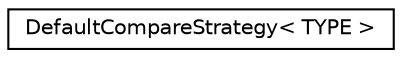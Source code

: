 digraph G
{
  edge [fontname="Helvetica",fontsize="10",labelfontname="Helvetica",labelfontsize="10"];
  node [fontname="Helvetica",fontsize="10",shape=record];
  rankdir="LR";
  Node1 [label="DefaultCompareStrategy\< TYPE \>",height=0.2,width=0.4,color="black", fillcolor="white", style="filled",URL="$class_default_compare_strategy.html"];
}
